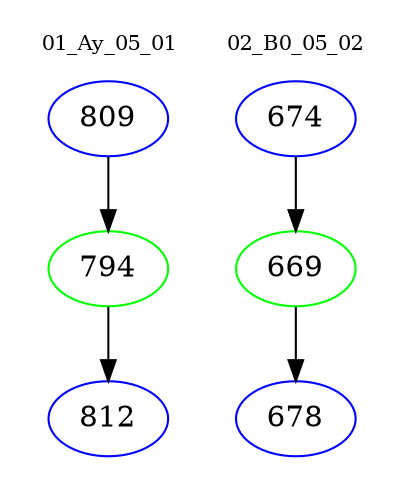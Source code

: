 digraph{
subgraph cluster_0 {
color = white
label = "01_Ay_05_01";
fontsize=10;
T0_809 [label="809", color="blue"]
T0_809 -> T0_794 [color="black"]
T0_794 [label="794", color="green"]
T0_794 -> T0_812 [color="black"]
T0_812 [label="812", color="blue"]
}
subgraph cluster_1 {
color = white
label = "02_B0_05_02";
fontsize=10;
T1_674 [label="674", color="blue"]
T1_674 -> T1_669 [color="black"]
T1_669 [label="669", color="green"]
T1_669 -> T1_678 [color="black"]
T1_678 [label="678", color="blue"]
}
}
